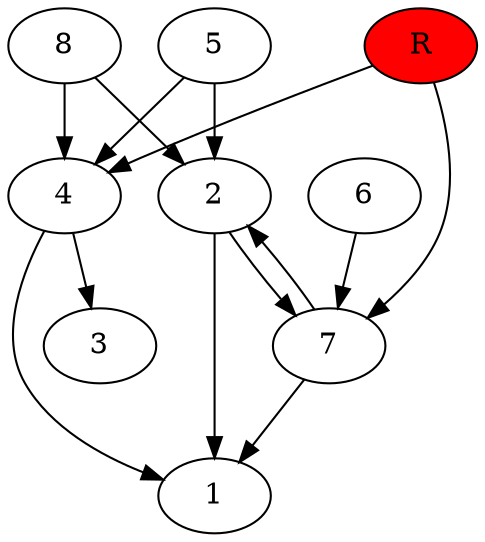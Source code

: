 digraph prb8687 {
	1
	2
	3
	4
	5
	6
	7
	8
	R [fillcolor="#ff0000" style=filled]
	2 -> 1
	2 -> 7
	4 -> 1
	4 -> 3
	5 -> 2
	5 -> 4
	6 -> 7
	7 -> 1
	7 -> 2
	8 -> 2
	8 -> 4
	R -> 4
	R -> 7
}
